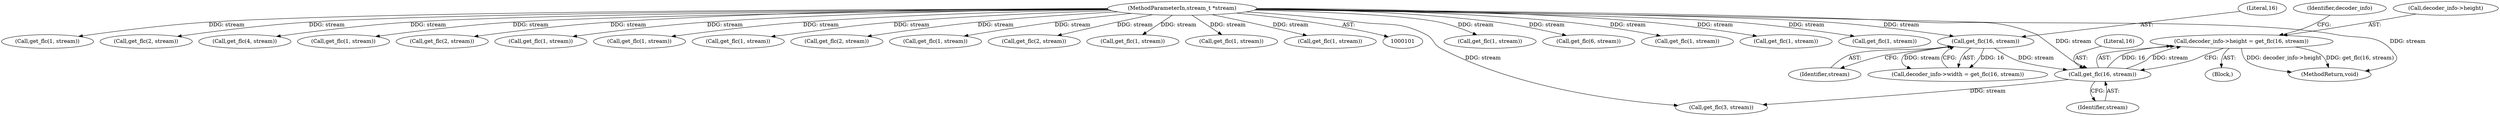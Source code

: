 digraph "0_thor_18de8f9f0762c3a542b1122589edb8af859d9813_0@pointer" {
"1000112" [label="(Call,decoder_info->height = get_flc(16, stream))"];
"1000116" [label="(Call,get_flc(16, stream))"];
"1000109" [label="(Call,get_flc(16, stream))"];
"1000103" [label="(MethodParameterIn,stream_t *stream)"];
"1000110" [label="(Literal,16)"];
"1000113" [label="(Call,decoder_info->height)"];
"1000142" [label="(Call,get_flc(1, stream))"];
"1000220" [label="(Call,get_flc(6, stream))"];
"1000340" [label="(MethodReturn,void)"];
"1000112" [label="(Call,decoder_info->height = get_flc(16, stream))"];
"1000320" [label="(Call,get_flc(1, stream))"];
"1000186" [label="(Call,get_flc(1, stream))"];
"1000207" [label="(Call,get_flc(1, stream))"];
"1000116" [label="(Call,get_flc(16, stream))"];
"1000172" [label="(Call,get_flc(1, stream))"];
"1000123" [label="(Call,get_flc(3, stream))"];
"1000228" [label="(Call,get_flc(2, stream))"];
"1000266" [label="(Call,get_flc(4, stream))"];
"1000109" [label="(Call,get_flc(16, stream))"];
"1000118" [label="(Identifier,stream)"];
"1000280" [label="(Call,get_flc(1, stream))"];
"1000111" [label="(Identifier,stream)"];
"1000157" [label="(Call,get_flc(2, stream))"];
"1000287" [label="(Call,get_flc(1, stream))"];
"1000193" [label="(Call,get_flc(1, stream))"];
"1000149" [label="(Call,get_flc(1, stream))"];
"1000165" [label="(Call,get_flc(2, stream))"];
"1000105" [label="(Call,decoder_info->width = get_flc(16, stream))"];
"1000117" [label="(Literal,16)"];
"1000121" [label="(Identifier,decoder_info)"];
"1000104" [label="(Block,)"];
"1000103" [label="(MethodParameterIn,stream_t *stream)"];
"1000295" [label="(Call,get_flc(1, stream))"];
"1000200" [label="(Call,get_flc(2, stream))"];
"1000312" [label="(Call,get_flc(1, stream))"];
"1000337" [label="(Call,get_flc(1, stream))"];
"1000179" [label="(Call,get_flc(1, stream))"];
"1000112" -> "1000104"  [label="AST: "];
"1000112" -> "1000116"  [label="CFG: "];
"1000113" -> "1000112"  [label="AST: "];
"1000116" -> "1000112"  [label="AST: "];
"1000121" -> "1000112"  [label="CFG: "];
"1000112" -> "1000340"  [label="DDG: decoder_info->height"];
"1000112" -> "1000340"  [label="DDG: get_flc(16, stream)"];
"1000116" -> "1000112"  [label="DDG: 16"];
"1000116" -> "1000112"  [label="DDG: stream"];
"1000116" -> "1000118"  [label="CFG: "];
"1000117" -> "1000116"  [label="AST: "];
"1000118" -> "1000116"  [label="AST: "];
"1000109" -> "1000116"  [label="DDG: stream"];
"1000103" -> "1000116"  [label="DDG: stream"];
"1000116" -> "1000123"  [label="DDG: stream"];
"1000109" -> "1000105"  [label="AST: "];
"1000109" -> "1000111"  [label="CFG: "];
"1000110" -> "1000109"  [label="AST: "];
"1000111" -> "1000109"  [label="AST: "];
"1000105" -> "1000109"  [label="CFG: "];
"1000109" -> "1000105"  [label="DDG: 16"];
"1000109" -> "1000105"  [label="DDG: stream"];
"1000103" -> "1000109"  [label="DDG: stream"];
"1000103" -> "1000101"  [label="AST: "];
"1000103" -> "1000340"  [label="DDG: stream"];
"1000103" -> "1000123"  [label="DDG: stream"];
"1000103" -> "1000142"  [label="DDG: stream"];
"1000103" -> "1000149"  [label="DDG: stream"];
"1000103" -> "1000157"  [label="DDG: stream"];
"1000103" -> "1000165"  [label="DDG: stream"];
"1000103" -> "1000172"  [label="DDG: stream"];
"1000103" -> "1000179"  [label="DDG: stream"];
"1000103" -> "1000186"  [label="DDG: stream"];
"1000103" -> "1000193"  [label="DDG: stream"];
"1000103" -> "1000200"  [label="DDG: stream"];
"1000103" -> "1000207"  [label="DDG: stream"];
"1000103" -> "1000220"  [label="DDG: stream"];
"1000103" -> "1000228"  [label="DDG: stream"];
"1000103" -> "1000266"  [label="DDG: stream"];
"1000103" -> "1000280"  [label="DDG: stream"];
"1000103" -> "1000287"  [label="DDG: stream"];
"1000103" -> "1000295"  [label="DDG: stream"];
"1000103" -> "1000312"  [label="DDG: stream"];
"1000103" -> "1000320"  [label="DDG: stream"];
"1000103" -> "1000337"  [label="DDG: stream"];
}
